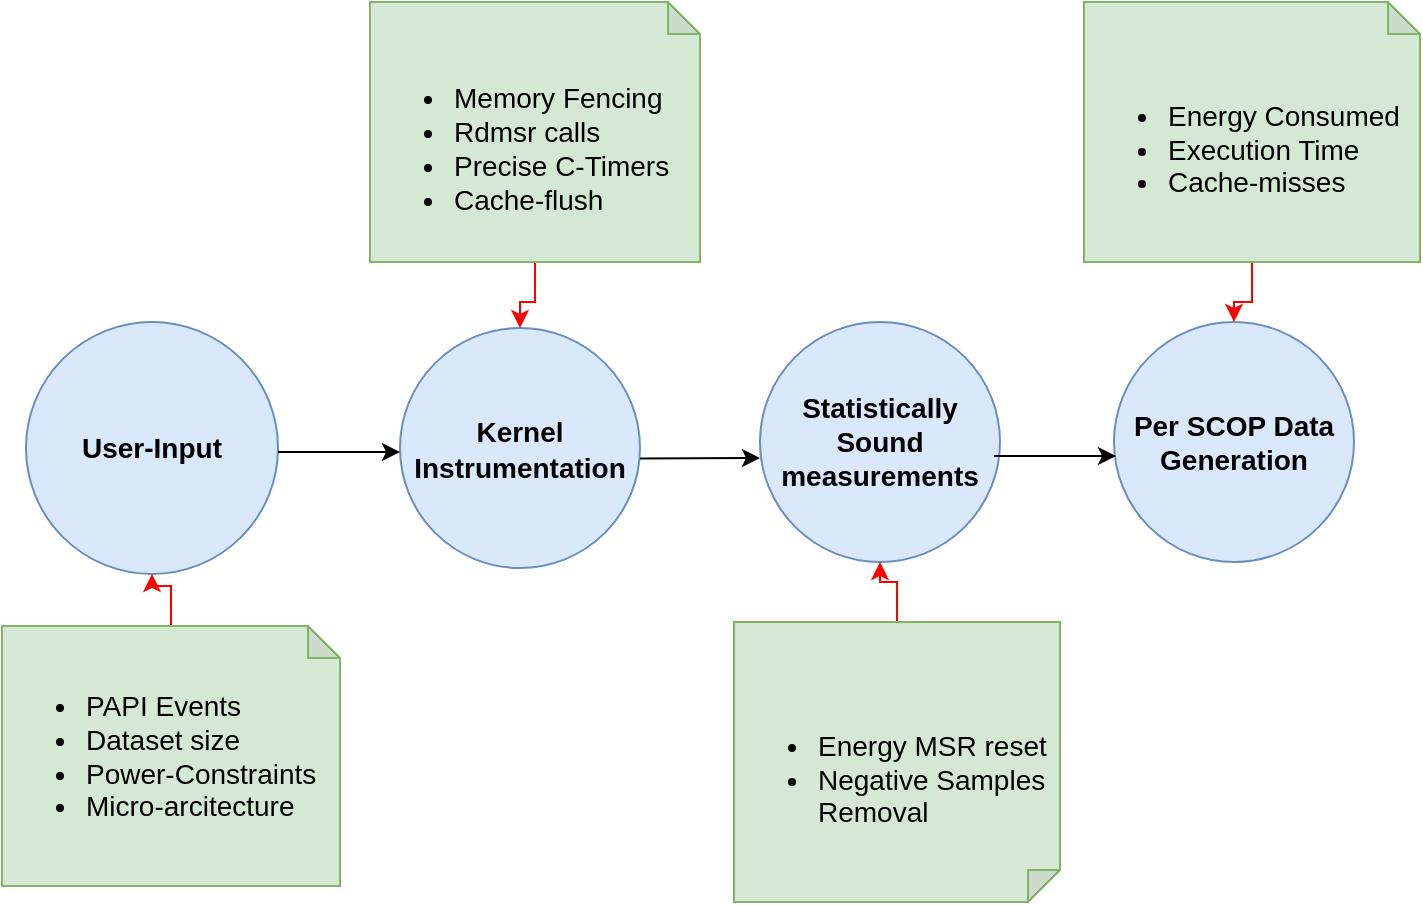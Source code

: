 <mxfile version="22.1.21" type="github">
  <diagram name="Page-1" id="-T9wGAfd3PNgwBkE4I_I">
    <mxGraphModel dx="1362" dy="793" grid="1" gridSize="10" guides="1" tooltips="1" connect="1" arrows="1" fold="1" page="1" pageScale="1" pageWidth="850" pageHeight="1100" math="0" shadow="0">
      <root>
        <mxCell id="0" />
        <mxCell id="1" parent="0" />
        <mxCell id="ACUANvK1jdX-mK0Kz7Ea-1" value="&lt;font style=&quot;font-size: 14px;&quot;&gt;&lt;b&gt;User-Input&lt;/b&gt;&lt;/font&gt;" style="ellipse;whiteSpace=wrap;html=1;aspect=fixed;fillColor=#dae8fc;strokeColor=#6c8ebf;" vertex="1" parent="1">
          <mxGeometry x="53" y="280" width="126" height="126" as="geometry" />
        </mxCell>
        <mxCell id="ACUANvK1jdX-mK0Kz7Ea-2" value="&lt;font style=&quot;font-size: 15px;&quot;&gt;&lt;b style=&quot;font-size: 14px;&quot;&gt;Kernel&lt;br&gt;Instrumentation&lt;/b&gt;&lt;/font&gt;" style="ellipse;whiteSpace=wrap;html=1;aspect=fixed;fillColor=#dae8fc;strokeColor=#6c8ebf;" vertex="1" parent="1">
          <mxGeometry x="240" y="283" width="120" height="120" as="geometry" />
        </mxCell>
        <mxCell id="ACUANvK1jdX-mK0Kz7Ea-3" value="&lt;b&gt;&lt;font style=&quot;font-size: 14px;&quot;&gt;Statistically Sound measurements&lt;/font&gt;&lt;/b&gt;" style="ellipse;whiteSpace=wrap;html=1;aspect=fixed;fillColor=#dae8fc;strokeColor=#6c8ebf;" vertex="1" parent="1">
          <mxGeometry x="420" y="280" width="120" height="120" as="geometry" />
        </mxCell>
        <mxCell id="ACUANvK1jdX-mK0Kz7Ea-4" value="&lt;b&gt;&lt;font style=&quot;font-size: 14px;&quot;&gt;Per SCOP Data Generation&lt;/font&gt;&lt;/b&gt;" style="ellipse;whiteSpace=wrap;html=1;aspect=fixed;fillColor=#dae8fc;strokeColor=#6c8ebf;" vertex="1" parent="1">
          <mxGeometry x="597" y="280" width="120" height="120" as="geometry" />
        </mxCell>
        <mxCell id="ACUANvK1jdX-mK0Kz7Ea-5" value="" style="endArrow=classic;html=1;rounded=0;" edge="1" parent="1">
          <mxGeometry width="50" height="50" relative="1" as="geometry">
            <mxPoint x="179" y="345" as="sourcePoint" />
            <mxPoint x="240" y="345" as="targetPoint" />
          </mxGeometry>
        </mxCell>
        <mxCell id="ACUANvK1jdX-mK0Kz7Ea-26" value="" style="edgeStyle=orthogonalEdgeStyle;rounded=0;orthogonalLoop=1;jettySize=auto;html=1;strokeColor=#FF0000;" edge="1" parent="1" source="ACUANvK1jdX-mK0Kz7Ea-9" target="ACUANvK1jdX-mK0Kz7Ea-1">
          <mxGeometry relative="1" as="geometry" />
        </mxCell>
        <mxCell id="ACUANvK1jdX-mK0Kz7Ea-9" value="&lt;ul style=&quot;font-size: 14px;&quot;&gt;&lt;li&gt;PAPI Events&lt;/li&gt;&lt;li&gt;Dataset size&lt;/li&gt;&lt;li&gt;Power-Constraints&lt;/li&gt;&lt;li&gt;Micro-arcitecture&lt;/li&gt;&lt;/ul&gt;" style="shape=note;whiteSpace=wrap;html=1;backgroundOutline=1;darkOpacity=0.05;size=16;fillColor=#d5e8d4;strokeColor=#82b366;align=left;" vertex="1" parent="1">
          <mxGeometry x="41" y="432" width="169" height="130" as="geometry" />
        </mxCell>
        <mxCell id="ACUANvK1jdX-mK0Kz7Ea-18" value="" style="edgeStyle=orthogonalEdgeStyle;rounded=0;orthogonalLoop=1;jettySize=auto;html=1;strokeColor=#FF0000;" edge="1" parent="1" source="ACUANvK1jdX-mK0Kz7Ea-10" target="ACUANvK1jdX-mK0Kz7Ea-2">
          <mxGeometry relative="1" as="geometry" />
        </mxCell>
        <mxCell id="ACUANvK1jdX-mK0Kz7Ea-10" value="&lt;div style=&quot;font-size: 14px;&quot;&gt;&lt;font style=&quot;font-size: 14px;&quot;&gt;&lt;br&gt;&lt;/font&gt;&lt;/div&gt;&lt;ul style=&quot;font-size: 14px;&quot;&gt;&lt;li style=&quot;&quot;&gt;&lt;span style=&quot;background-color: initial;&quot;&gt;&lt;font style=&quot;font-size: 14px;&quot;&gt;Memory Fencing&lt;/font&gt;&lt;/span&gt;&lt;/li&gt;&lt;li style=&quot;&quot;&gt;&lt;font style=&quot;font-size: 14px;&quot;&gt;&lt;span style=&quot;background-color: initial;&quot;&gt;Rdmsr calls&lt;/span&gt;&lt;br&gt;&lt;/font&gt;&lt;/li&gt;&lt;li style=&quot;&quot;&gt;&lt;font style=&quot;font-size: 14px;&quot;&gt;Precise C-Timers&lt;/font&gt;&lt;/li&gt;&lt;li style=&quot;&quot;&gt;&lt;font style=&quot;font-size: 14px;&quot;&gt;Cache-flush&lt;/font&gt;&lt;/li&gt;&lt;/ul&gt;" style="shape=note;whiteSpace=wrap;html=1;backgroundOutline=1;darkOpacity=0.05;size=16;fillColor=#d5e8d4;strokeColor=#82b366;align=left;" vertex="1" parent="1">
          <mxGeometry x="225" y="120" width="165" height="130" as="geometry" />
        </mxCell>
        <mxCell id="ACUANvK1jdX-mK0Kz7Ea-21" value="" style="edgeStyle=orthogonalEdgeStyle;rounded=0;orthogonalLoop=1;jettySize=auto;html=1;strokeColor=#FF0000;" edge="1" parent="1" source="ACUANvK1jdX-mK0Kz7Ea-11" target="ACUANvK1jdX-mK0Kz7Ea-3">
          <mxGeometry relative="1" as="geometry" />
        </mxCell>
        <mxCell id="ACUANvK1jdX-mK0Kz7Ea-11" value="&lt;div style=&quot;font-size: 14px;&quot;&gt;&lt;font style=&quot;font-size: 14px;&quot;&gt;&lt;br&gt;&lt;/font&gt;&lt;/div&gt;&lt;ul style=&quot;font-size: 14px;&quot;&gt;&lt;li style=&quot;&quot;&gt;&lt;font style=&quot;font-size: 14px;&quot;&gt;Energy MSR reset&lt;/font&gt;&lt;/li&gt;&lt;li style=&quot;&quot;&gt;&lt;font style=&quot;font-size: 14px;&quot;&gt;Negative Samples Removal&lt;/font&gt;&lt;/li&gt;&lt;/ul&gt;" style="shape=note;whiteSpace=wrap;html=1;backgroundOutline=1;darkOpacity=0.05;size=16;direction=south;fillColor=#d5e8d4;strokeColor=#82b366;align=left;" vertex="1" parent="1">
          <mxGeometry x="407" y="430" width="163" height="140" as="geometry" />
        </mxCell>
        <mxCell id="ACUANvK1jdX-mK0Kz7Ea-12" value="" style="endArrow=classic;html=1;rounded=0;" edge="1" parent="1">
          <mxGeometry width="50" height="50" relative="1" as="geometry">
            <mxPoint x="360" y="348.25" as="sourcePoint" />
            <mxPoint x="420" y="348" as="targetPoint" />
          </mxGeometry>
        </mxCell>
        <mxCell id="ACUANvK1jdX-mK0Kz7Ea-15" value="" style="endArrow=classic;html=1;rounded=0;" edge="1" parent="1">
          <mxGeometry width="50" height="50" relative="1" as="geometry">
            <mxPoint x="537" y="347" as="sourcePoint" />
            <mxPoint x="598" y="347" as="targetPoint" />
          </mxGeometry>
        </mxCell>
        <mxCell id="ACUANvK1jdX-mK0Kz7Ea-23" value="" style="edgeStyle=orthogonalEdgeStyle;rounded=0;orthogonalLoop=1;jettySize=auto;html=1;strokeColor=#FF0000;" edge="1" parent="1" source="ACUANvK1jdX-mK0Kz7Ea-22" target="ACUANvK1jdX-mK0Kz7Ea-4">
          <mxGeometry relative="1" as="geometry" />
        </mxCell>
        <mxCell id="ACUANvK1jdX-mK0Kz7Ea-22" value="&lt;div style=&quot;font-size: 14px;&quot;&gt;&lt;font style=&quot;font-size: 14px;&quot;&gt;&lt;br&gt;&lt;/font&gt;&lt;/div&gt;&lt;ul style=&quot;font-size: 14px;&quot;&gt;&lt;li style=&quot;&quot;&gt;&lt;font style=&quot;font-size: 14px;&quot;&gt;Energy Consumed&amp;nbsp;&lt;/font&gt;&lt;/li&gt;&lt;li style=&quot;&quot;&gt;&lt;font style=&quot;font-size: 14px;&quot;&gt;Execution Time&lt;/font&gt;&lt;/li&gt;&lt;li style=&quot;&quot;&gt;&lt;font style=&quot;font-size: 14px;&quot;&gt;Cache-misses&lt;/font&gt;&lt;/li&gt;&lt;/ul&gt;" style="shape=note;whiteSpace=wrap;html=1;backgroundOutline=1;darkOpacity=0.05;size=16;fillColor=#d5e8d4;strokeColor=#82b366;align=left;" vertex="1" parent="1">
          <mxGeometry x="582" y="120" width="168" height="130" as="geometry" />
        </mxCell>
      </root>
    </mxGraphModel>
  </diagram>
</mxfile>
